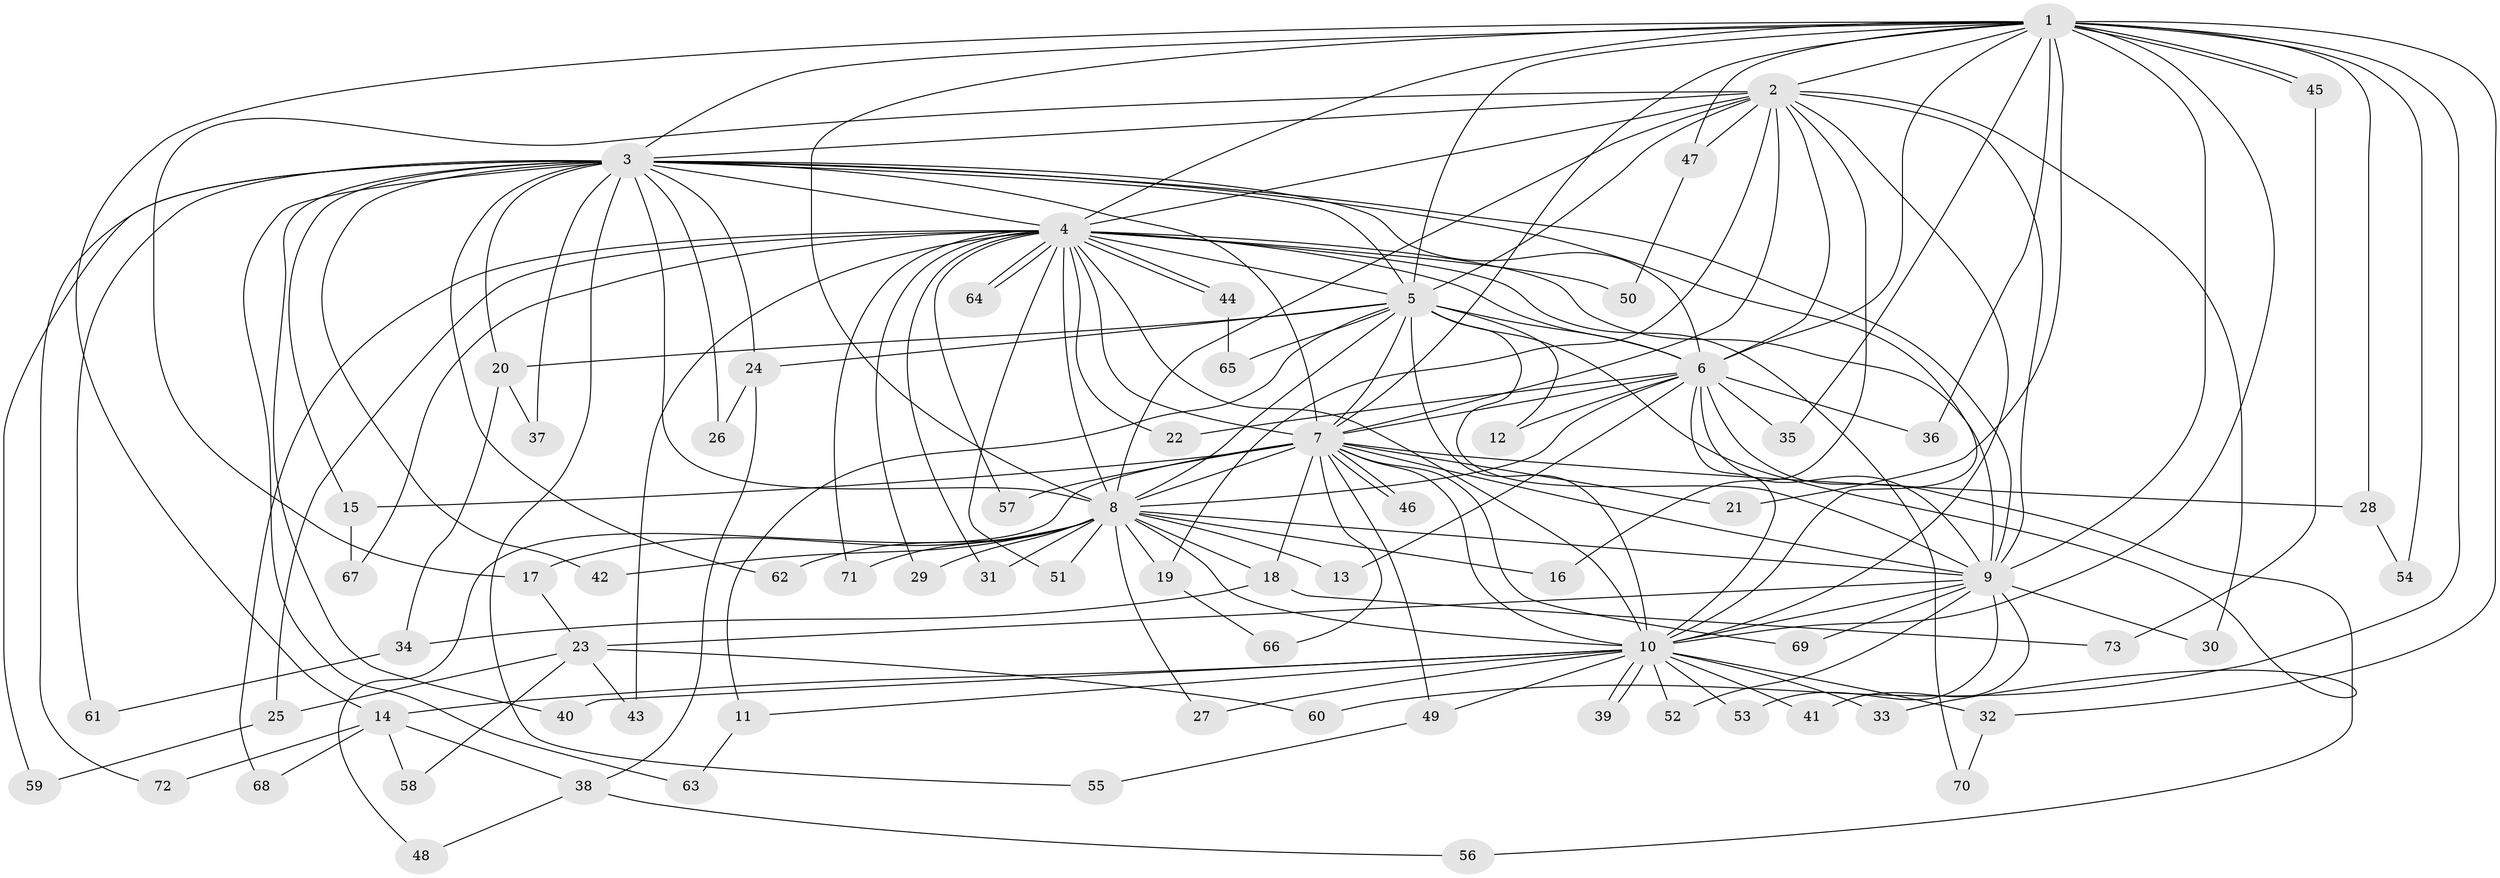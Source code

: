 // Generated by graph-tools (version 1.1) at 2025/25/03/09/25 03:25:45]
// undirected, 73 vertices, 171 edges
graph export_dot {
graph [start="1"]
  node [color=gray90,style=filled];
  1;
  2;
  3;
  4;
  5;
  6;
  7;
  8;
  9;
  10;
  11;
  12;
  13;
  14;
  15;
  16;
  17;
  18;
  19;
  20;
  21;
  22;
  23;
  24;
  25;
  26;
  27;
  28;
  29;
  30;
  31;
  32;
  33;
  34;
  35;
  36;
  37;
  38;
  39;
  40;
  41;
  42;
  43;
  44;
  45;
  46;
  47;
  48;
  49;
  50;
  51;
  52;
  53;
  54;
  55;
  56;
  57;
  58;
  59;
  60;
  61;
  62;
  63;
  64;
  65;
  66;
  67;
  68;
  69;
  70;
  71;
  72;
  73;
  1 -- 2;
  1 -- 3;
  1 -- 4;
  1 -- 5;
  1 -- 6;
  1 -- 7;
  1 -- 8;
  1 -- 9;
  1 -- 10;
  1 -- 14;
  1 -- 21;
  1 -- 28;
  1 -- 32;
  1 -- 35;
  1 -- 36;
  1 -- 45;
  1 -- 45;
  1 -- 47;
  1 -- 54;
  1 -- 60;
  2 -- 3;
  2 -- 4;
  2 -- 5;
  2 -- 6;
  2 -- 7;
  2 -- 8;
  2 -- 9;
  2 -- 10;
  2 -- 16;
  2 -- 17;
  2 -- 19;
  2 -- 30;
  2 -- 47;
  3 -- 4;
  3 -- 5;
  3 -- 6;
  3 -- 7;
  3 -- 8;
  3 -- 9;
  3 -- 10;
  3 -- 15;
  3 -- 20;
  3 -- 24;
  3 -- 26;
  3 -- 37;
  3 -- 40;
  3 -- 42;
  3 -- 55;
  3 -- 59;
  3 -- 61;
  3 -- 62;
  3 -- 63;
  3 -- 72;
  4 -- 5;
  4 -- 6;
  4 -- 7;
  4 -- 8;
  4 -- 9;
  4 -- 10;
  4 -- 22;
  4 -- 25;
  4 -- 29;
  4 -- 31;
  4 -- 43;
  4 -- 44;
  4 -- 44;
  4 -- 50;
  4 -- 51;
  4 -- 57;
  4 -- 64;
  4 -- 64;
  4 -- 67;
  4 -- 68;
  4 -- 70;
  4 -- 71;
  5 -- 6;
  5 -- 7;
  5 -- 8;
  5 -- 9;
  5 -- 10;
  5 -- 11;
  5 -- 12;
  5 -- 20;
  5 -- 24;
  5 -- 33;
  5 -- 65;
  6 -- 7;
  6 -- 8;
  6 -- 9;
  6 -- 10;
  6 -- 12;
  6 -- 13;
  6 -- 22;
  6 -- 35;
  6 -- 36;
  6 -- 56;
  7 -- 8;
  7 -- 9;
  7 -- 10;
  7 -- 15;
  7 -- 18;
  7 -- 21;
  7 -- 28;
  7 -- 46;
  7 -- 46;
  7 -- 48;
  7 -- 49;
  7 -- 57;
  7 -- 66;
  7 -- 69;
  8 -- 9;
  8 -- 10;
  8 -- 13;
  8 -- 16;
  8 -- 17;
  8 -- 18;
  8 -- 19;
  8 -- 27;
  8 -- 29;
  8 -- 31;
  8 -- 42;
  8 -- 51;
  8 -- 62;
  8 -- 71;
  9 -- 10;
  9 -- 23;
  9 -- 30;
  9 -- 41;
  9 -- 52;
  9 -- 53;
  9 -- 69;
  10 -- 11;
  10 -- 14;
  10 -- 27;
  10 -- 32;
  10 -- 33;
  10 -- 39;
  10 -- 39;
  10 -- 40;
  10 -- 41;
  10 -- 49;
  10 -- 52;
  10 -- 53;
  11 -- 63;
  14 -- 38;
  14 -- 58;
  14 -- 68;
  14 -- 72;
  15 -- 67;
  17 -- 23;
  18 -- 34;
  18 -- 73;
  19 -- 66;
  20 -- 34;
  20 -- 37;
  23 -- 25;
  23 -- 43;
  23 -- 58;
  23 -- 60;
  24 -- 26;
  24 -- 38;
  25 -- 59;
  28 -- 54;
  32 -- 70;
  34 -- 61;
  38 -- 48;
  38 -- 56;
  44 -- 65;
  45 -- 73;
  47 -- 50;
  49 -- 55;
}
